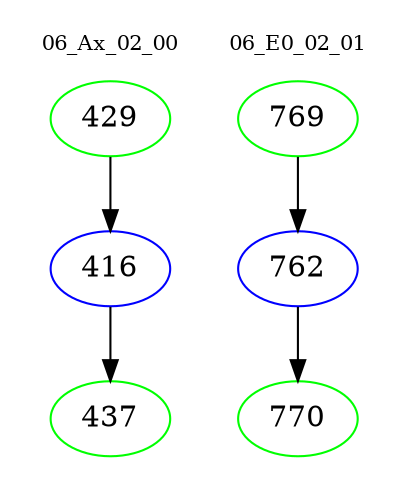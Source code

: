 digraph{
subgraph cluster_0 {
color = white
label = "06_Ax_02_00";
fontsize=10;
T0_429 [label="429", color="green"]
T0_429 -> T0_416 [color="black"]
T0_416 [label="416", color="blue"]
T0_416 -> T0_437 [color="black"]
T0_437 [label="437", color="green"]
}
subgraph cluster_1 {
color = white
label = "06_E0_02_01";
fontsize=10;
T1_769 [label="769", color="green"]
T1_769 -> T1_762 [color="black"]
T1_762 [label="762", color="blue"]
T1_762 -> T1_770 [color="black"]
T1_770 [label="770", color="green"]
}
}
